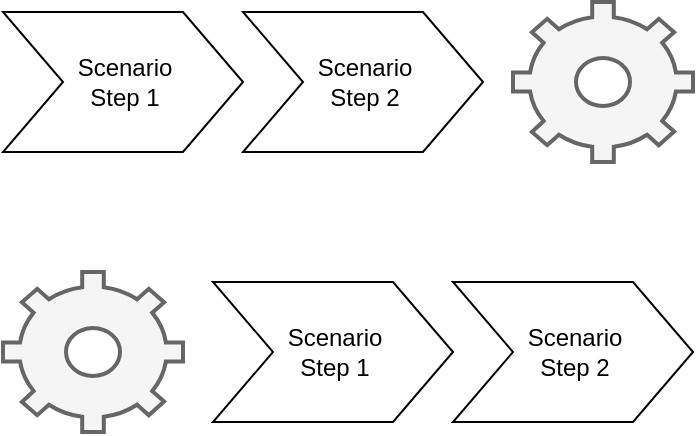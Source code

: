 <mxfile version="21.5.0" type="device" pages="12">
  <diagram name="high level process standard" id="35UoyJD8C9x-JeC7sMYR">
    <mxGraphModel dx="1114" dy="824" grid="1" gridSize="10" guides="1" tooltips="1" connect="1" arrows="1" fold="1" page="1" pageScale="1" pageWidth="1169" pageHeight="827" math="0" shadow="0">
      <root>
        <mxCell id="9Hj9aeuWXrm_yfzsziQb-0" />
        <mxCell id="9Hj9aeuWXrm_yfzsziQb-1" parent="9Hj9aeuWXrm_yfzsziQb-0" />
        <mxCell id="9Hj9aeuWXrm_yfzsziQb-2" value="" style="html=1;verticalLabelPosition=bottom;align=center;labelBackgroundColor=#ffffff;verticalAlign=top;strokeWidth=2;strokeColor=#666666;shadow=0;dashed=0;shape=mxgraph.ios7.icons.settings;fillColor=#f5f5f5;fontColor=#333333;" parent="9Hj9aeuWXrm_yfzsziQb-1" vertex="1">
          <mxGeometry x="532.5" y="185" width="90" height="80" as="geometry" />
        </mxCell>
        <mxCell id="9Hj9aeuWXrm_yfzsziQb-3" value="Scenario&lt;br&gt;Step 1" style="html=1;shadow=0;dashed=0;align=center;verticalAlign=middle;shape=mxgraph.arrows2.arrow;dy=0;dx=30;notch=30;" parent="9Hj9aeuWXrm_yfzsziQb-1" vertex="1">
          <mxGeometry x="277.5" y="190" width="120" height="70" as="geometry" />
        </mxCell>
        <mxCell id="9Hj9aeuWXrm_yfzsziQb-4" value="Scenario&lt;br&gt;Step 2" style="html=1;shadow=0;dashed=0;align=center;verticalAlign=middle;shape=mxgraph.arrows2.arrow;dy=0;dx=30;notch=30;" parent="9Hj9aeuWXrm_yfzsziQb-1" vertex="1">
          <mxGeometry x="397.5" y="190" width="120" height="70" as="geometry" />
        </mxCell>
        <mxCell id="1vt0xGjL4FQXf_DK3vEr-0" value="" style="html=1;verticalLabelPosition=bottom;align=center;labelBackgroundColor=#ffffff;verticalAlign=top;strokeWidth=2;strokeColor=#666666;shadow=0;dashed=0;shape=mxgraph.ios7.icons.settings;fillColor=#f5f5f5;fontColor=#333333;" parent="9Hj9aeuWXrm_yfzsziQb-1" vertex="1">
          <mxGeometry x="277.5" y="320" width="90" height="80" as="geometry" />
        </mxCell>
        <mxCell id="1vt0xGjL4FQXf_DK3vEr-1" value="Scenario&lt;br&gt;Step 1" style="html=1;shadow=0;dashed=0;align=center;verticalAlign=middle;shape=mxgraph.arrows2.arrow;dy=0;dx=30;notch=30;" parent="9Hj9aeuWXrm_yfzsziQb-1" vertex="1">
          <mxGeometry x="382.5" y="325" width="120" height="70" as="geometry" />
        </mxCell>
        <mxCell id="1vt0xGjL4FQXf_DK3vEr-2" value="Scenario&lt;br&gt;Step 2" style="html=1;shadow=0;dashed=0;align=center;verticalAlign=middle;shape=mxgraph.arrows2.arrow;dy=0;dx=30;notch=30;" parent="9Hj9aeuWXrm_yfzsziQb-1" vertex="1">
          <mxGeometry x="502.5" y="325" width="120" height="70" as="geometry" />
        </mxCell>
      </root>
    </mxGraphModel>
  </diagram>
  <diagram id="cJZX8th1uMOtHbmxEhJv" name="high level process middle">
    <mxGraphModel dx="1114" dy="824" grid="1" gridSize="10" guides="1" tooltips="1" connect="1" arrows="1" fold="1" page="1" pageScale="1" pageWidth="1169" pageHeight="827" math="0" shadow="0">
      <root>
        <mxCell id="wrPZfg9ZY-TKL_DeNTZu-0" />
        <mxCell id="wrPZfg9ZY-TKL_DeNTZu-1" parent="wrPZfg9ZY-TKL_DeNTZu-0" />
        <mxCell id="wrPZfg9ZY-TKL_DeNTZu-5" value="" style="html=1;verticalLabelPosition=bottom;align=center;labelBackgroundColor=#ffffff;verticalAlign=top;strokeWidth=2;strokeColor=#666666;shadow=0;dashed=0;shape=mxgraph.ios7.icons.settings;fillColor=#f5f5f5;fontColor=#333333;" parent="wrPZfg9ZY-TKL_DeNTZu-1" vertex="1">
          <mxGeometry x="390" y="185" width="90" height="80" as="geometry" />
        </mxCell>
        <mxCell id="wrPZfg9ZY-TKL_DeNTZu-6" value="Scenario&lt;br&gt;Step 1" style="html=1;shadow=0;dashed=0;align=center;verticalAlign=middle;shape=mxgraph.arrows2.arrow;dy=0;dx=30;notch=30;" parent="wrPZfg9ZY-TKL_DeNTZu-1" vertex="1">
          <mxGeometry x="240" y="190" width="120" height="70" as="geometry" />
        </mxCell>
        <mxCell id="wrPZfg9ZY-TKL_DeNTZu-7" value="Scenario&lt;br&gt;Step 2" style="html=1;shadow=0;dashed=0;align=center;verticalAlign=middle;shape=mxgraph.arrows2.arrow;dy=0;dx=30;notch=30;" parent="wrPZfg9ZY-TKL_DeNTZu-1" vertex="1">
          <mxGeometry x="510" y="190" width="120" height="70" as="geometry" />
        </mxCell>
      </root>
    </mxGraphModel>
  </diagram>
  <diagram id="rQyaIH5RnM-JtB_CxQGE" name="Real Life - Atomicity">
    <mxGraphModel dx="1114" dy="824" grid="1" gridSize="10" guides="1" tooltips="1" connect="1" arrows="1" fold="1" page="1" pageScale="1" pageWidth="827" pageHeight="1169" math="0" shadow="0">
      <root>
        <mxCell id="0" />
        <mxCell id="1" parent="0" />
        <mxCell id="2bdpw8_4rrhN_VmV6U5d-1" value="Search Items" style="shape=step;perimeter=stepPerimeter;whiteSpace=wrap;html=1;fixedSize=1;" parent="1" vertex="1">
          <mxGeometry x="90" y="170" width="120" height="80" as="geometry" />
        </mxCell>
        <mxCell id="2bdpw8_4rrhN_VmV6U5d-2" value="" style="shape=mxgraph.signs.food.coffee;html=1;pointerEvents=1;fillColor=#000000;strokeColor=none;verticalLabelPosition=bottom;verticalAlign=top;align=center;" parent="1" vertex="1">
          <mxGeometry x="230" y="179.5" width="98" height="61" as="geometry" />
        </mxCell>
        <mxCell id="2bdpw8_4rrhN_VmV6U5d-3" value="" style="shape=mxgraph.signs.travel.hotel_information;html=1;pointerEvents=1;fillColor=#000000;strokeColor=none;verticalLabelPosition=bottom;verticalAlign=top;align=center;sketch=0;" parent="1" vertex="1">
          <mxGeometry x="500" y="151" width="94" height="99" as="geometry" />
        </mxCell>
        <mxCell id="7bwekvddlBnfOtZZcSqQ-1" value="Put &lt;br&gt;&amp;nbsp;product &lt;br&gt;in basket&lt;span style=&quot;color: rgba(0 , 0 , 0 , 0) ; font-family: monospace ; font-size: 0px&quot;&gt;%3CmxGraphModel%3E%3Croot%3E%3CmxCell%20id%3D%220%22%2F%3E%3CmxCell%20id%3D%221%22%20parent%3D%220%22%2F%3E%3CmxCell%20id%3D%222%22%20value%3D%22Step%201%22%20style%3D%22shape%3Dstep%3Bperimeter%3DstepPerimeter%3BwhiteSpace%3Dwrap%3Bhtml%3D1%3BfixedSize%3D1%3BfontSize%3D12%3BfontStyle%3D0%22%20vertex%3D%221%22%20parent%3D%221%22%3E%3CmxGeometry%20x%3D%22250%22%20y%3D%22160%22%20width%3D%2286%22%20height%3D%2250%22%20as%3D%22geometry%22%2F%3E%3C%2FmxCell%3E%3C%2Froot%3E%3C%2FmxGraphModel%3E&lt;/span&gt;" style="shape=step;perimeter=stepPerimeter;html=1;fixedSize=1;fontSize=12;fontStyle=0;whiteSpace=wrap;" parent="1" vertex="1">
          <mxGeometry x="354" y="170" width="120" height="80" as="geometry" />
        </mxCell>
        <mxCell id="7bwekvddlBnfOtZZcSqQ-2" value="Checkout" style="shape=step;perimeter=stepPerimeter;whiteSpace=wrap;html=1;fixedSize=1;" parent="1" vertex="1">
          <mxGeometry x="630" y="170" width="120" height="80" as="geometry" />
        </mxCell>
      </root>
    </mxGraphModel>
  </diagram>
  <diagram name="Real Life - Uniqueness" id="8itrAyi-0wtlUmzGAC7J">
    <mxGraphModel dx="1114" dy="824" grid="1" gridSize="10" guides="1" tooltips="1" connect="1" arrows="1" fold="1" page="1" pageScale="1" pageWidth="827" pageHeight="1169" math="0" shadow="0">
      <root>
        <mxCell id="Uh42WfVkhlIEv5Dv_FzB-0" />
        <mxCell id="Uh42WfVkhlIEv5Dv_FzB-1" parent="Uh42WfVkhlIEv5Dv_FzB-0" />
        <mxCell id="Uh42WfVkhlIEv5Dv_FzB-2" value="Search Items" style="shape=step;perimeter=stepPerimeter;whiteSpace=wrap;html=1;fixedSize=1;" parent="Uh42WfVkhlIEv5Dv_FzB-1" vertex="1">
          <mxGeometry x="90" y="170" width="120" height="80" as="geometry" />
        </mxCell>
        <mxCell id="Uh42WfVkhlIEv5Dv_FzB-3" value="" style="shape=mxgraph.signs.food.coffee;html=1;pointerEvents=1;fillColor=#000000;strokeColor=none;verticalLabelPosition=bottom;verticalAlign=top;align=center;" parent="Uh42WfVkhlIEv5Dv_FzB-1" vertex="1">
          <mxGeometry x="230" y="179.5" width="98" height="61" as="geometry" />
        </mxCell>
        <mxCell id="Uh42WfVkhlIEv5Dv_FzB-4" value="" style="shape=mxgraph.signs.travel.hotel_information;html=1;pointerEvents=1;fillColor=#000000;strokeColor=none;verticalLabelPosition=bottom;verticalAlign=top;align=center;sketch=0;" parent="Uh42WfVkhlIEv5Dv_FzB-1" vertex="1">
          <mxGeometry x="500" y="151" width="94" height="99" as="geometry" />
        </mxCell>
        <mxCell id="Uh42WfVkhlIEv5Dv_FzB-5" value="Put &lt;br&gt;&amp;nbsp;product &lt;br&gt;in basket&lt;span style=&quot;color: rgba(0 , 0 , 0 , 0) ; font-family: monospace ; font-size: 0px&quot;&gt;%3CmxGraphModel%3E%3Croot%3E%3CmxCell%20id%3D%220%22%2F%3E%3CmxCell%20id%3D%221%22%20parent%3D%220%22%2F%3E%3CmxCell%20id%3D%222%22%20value%3D%22Step%201%22%20style%3D%22shape%3Dstep%3Bperimeter%3DstepPerimeter%3BwhiteSpace%3Dwrap%3Bhtml%3D1%3BfixedSize%3D1%3BfontSize%3D12%3BfontStyle%3D0%22%20vertex%3D%221%22%20parent%3D%221%22%3E%3CmxGeometry%20x%3D%22250%22%20y%3D%22160%22%20width%3D%2286%22%20height%3D%2250%22%20as%3D%22geometry%22%2F%3E%3C%2FmxCell%3E%3C%2Froot%3E%3C%2FmxGraphModel%3E&lt;/span&gt;" style="shape=step;perimeter=stepPerimeter;html=1;fixedSize=1;fontSize=12;fontStyle=0;whiteSpace=wrap;" parent="Uh42WfVkhlIEv5Dv_FzB-1" vertex="1">
          <mxGeometry x="354" y="170" width="120" height="80" as="geometry" />
        </mxCell>
        <mxCell id="Uh42WfVkhlIEv5Dv_FzB-6" value="Checkout" style="shape=step;perimeter=stepPerimeter;whiteSpace=wrap;html=1;fixedSize=1;" parent="Uh42WfVkhlIEv5Dv_FzB-1" vertex="1">
          <mxGeometry x="630" y="170" width="120" height="80" as="geometry" />
        </mxCell>
        <mxCell id="9jLVngvXAHqGqPy5-Dcn-1" value="Search Items" style="shape=step;perimeter=stepPerimeter;whiteSpace=wrap;html=1;fixedSize=1;" parent="Uh42WfVkhlIEv5Dv_FzB-1" vertex="1">
          <mxGeometry x="40" y="209" width="120" height="80" as="geometry" />
        </mxCell>
        <mxCell id="9jLVngvXAHqGqPy5-Dcn-2" value="" style="shape=mxgraph.signs.food.coffee;html=1;pointerEvents=1;fillColor=#000000;strokeColor=none;verticalLabelPosition=bottom;verticalAlign=top;align=center;" parent="Uh42WfVkhlIEv5Dv_FzB-1" vertex="1">
          <mxGeometry x="180" y="218.5" width="98" height="61" as="geometry" />
        </mxCell>
        <mxCell id="9jLVngvXAHqGqPy5-Dcn-3" value="" style="shape=mxgraph.signs.travel.hotel_information;html=1;pointerEvents=1;fillColor=#000000;strokeColor=none;verticalLabelPosition=bottom;verticalAlign=top;align=center;sketch=0;" parent="Uh42WfVkhlIEv5Dv_FzB-1" vertex="1">
          <mxGeometry x="450" y="190" width="94" height="99" as="geometry" />
        </mxCell>
        <mxCell id="9jLVngvXAHqGqPy5-Dcn-4" value="Put &lt;br&gt;&amp;nbsp;product &lt;br&gt;in basket&lt;span style=&quot;color: rgba(0 , 0 , 0 , 0) ; font-family: monospace ; font-size: 0px&quot;&gt;%3CmxGraphModel%3E%3Croot%3E%3CmxCell%20id%3D%220%22%2F%3E%3CmxCell%20id%3D%221%22%20parent%3D%220%22%2F%3E%3CmxCell%20id%3D%222%22%20value%3D%22Step%201%22%20style%3D%22shape%3Dstep%3Bperimeter%3DstepPerimeter%3BwhiteSpace%3Dwrap%3Bhtml%3D1%3BfixedSize%3D1%3BfontSize%3D12%3BfontStyle%3D0%22%20vertex%3D%221%22%20parent%3D%221%22%3E%3CmxGeometry%20x%3D%22250%22%20y%3D%22160%22%20width%3D%2286%22%20height%3D%2250%22%20as%3D%22geometry%22%2F%3E%3C%2FmxCell%3E%3C%2Froot%3E%3C%2FmxGraphModel%3E&lt;/span&gt;" style="shape=step;perimeter=stepPerimeter;html=1;fixedSize=1;fontSize=12;fontStyle=0;whiteSpace=wrap;" parent="Uh42WfVkhlIEv5Dv_FzB-1" vertex="1">
          <mxGeometry x="304" y="209" width="120" height="80" as="geometry" />
        </mxCell>
        <mxCell id="9jLVngvXAHqGqPy5-Dcn-5" value="Checkout" style="shape=step;perimeter=stepPerimeter;whiteSpace=wrap;html=1;fixedSize=1;" parent="Uh42WfVkhlIEv5Dv_FzB-1" vertex="1">
          <mxGeometry x="580" y="209" width="120" height="80" as="geometry" />
        </mxCell>
        <mxCell id="9jLVngvXAHqGqPy5-Dcn-6" value="Search Items" style="shape=step;perimeter=stepPerimeter;whiteSpace=wrap;html=1;fixedSize=1;" parent="Uh42WfVkhlIEv5Dv_FzB-1" vertex="1">
          <mxGeometry x="160" y="138.5" width="120" height="80" as="geometry" />
        </mxCell>
        <mxCell id="9jLVngvXAHqGqPy5-Dcn-7" value="" style="shape=mxgraph.signs.food.coffee;html=1;pointerEvents=1;fillColor=#000000;strokeColor=none;verticalLabelPosition=bottom;verticalAlign=top;align=center;" parent="Uh42WfVkhlIEv5Dv_FzB-1" vertex="1">
          <mxGeometry x="300" y="148" width="98" height="61" as="geometry" />
        </mxCell>
        <mxCell id="9jLVngvXAHqGqPy5-Dcn-8" value="" style="shape=mxgraph.signs.travel.hotel_information;html=1;pointerEvents=1;fillColor=#000000;strokeColor=none;verticalLabelPosition=bottom;verticalAlign=top;align=center;sketch=0;" parent="Uh42WfVkhlIEv5Dv_FzB-1" vertex="1">
          <mxGeometry x="570" y="119.5" width="94" height="99" as="geometry" />
        </mxCell>
        <mxCell id="9jLVngvXAHqGqPy5-Dcn-9" value="Put &lt;br&gt;&amp;nbsp;product &lt;br&gt;in basket&lt;span style=&quot;color: rgba(0 , 0 , 0 , 0) ; font-family: monospace ; font-size: 0px&quot;&gt;%3CmxGraphModel%3E%3Croot%3E%3CmxCell%20id%3D%220%22%2F%3E%3CmxCell%20id%3D%221%22%20parent%3D%220%22%2F%3E%3CmxCell%20id%3D%222%22%20value%3D%22Step%201%22%20style%3D%22shape%3Dstep%3Bperimeter%3DstepPerimeter%3BwhiteSpace%3Dwrap%3Bhtml%3D1%3BfixedSize%3D1%3BfontSize%3D12%3BfontStyle%3D0%22%20vertex%3D%221%22%20parent%3D%221%22%3E%3CmxGeometry%20x%3D%22250%22%20y%3D%22160%22%20width%3D%2286%22%20height%3D%2250%22%20as%3D%22geometry%22%2F%3E%3C%2FmxCell%3E%3C%2Froot%3E%3C%2FmxGraphModel%3E&lt;/span&gt;" style="shape=step;perimeter=stepPerimeter;html=1;fixedSize=1;fontSize=12;fontStyle=0;whiteSpace=wrap;" parent="Uh42WfVkhlIEv5Dv_FzB-1" vertex="1">
          <mxGeometry x="424" y="138.5" width="120" height="80" as="geometry" />
        </mxCell>
        <mxCell id="9jLVngvXAHqGqPy5-Dcn-10" value="Checkout" style="shape=step;perimeter=stepPerimeter;whiteSpace=wrap;html=1;fixedSize=1;" parent="Uh42WfVkhlIEv5Dv_FzB-1" vertex="1">
          <mxGeometry x="700" y="138.5" width="120" height="80" as="geometry" />
        </mxCell>
        <mxCell id="9jLVngvXAHqGqPy5-Dcn-11" value="Search Items" style="shape=step;perimeter=stepPerimeter;whiteSpace=wrap;html=1;fixedSize=1;" parent="Uh42WfVkhlIEv5Dv_FzB-1" vertex="1">
          <mxGeometry x="120" y="279" width="120" height="80" as="geometry" />
        </mxCell>
        <mxCell id="9jLVngvXAHqGqPy5-Dcn-12" value="" style="shape=mxgraph.signs.food.coffee;html=1;pointerEvents=1;fillColor=#000000;strokeColor=none;verticalLabelPosition=bottom;verticalAlign=top;align=center;" parent="Uh42WfVkhlIEv5Dv_FzB-1" vertex="1">
          <mxGeometry x="260" y="288.5" width="98" height="61" as="geometry" />
        </mxCell>
        <mxCell id="9jLVngvXAHqGqPy5-Dcn-13" value="" style="shape=mxgraph.signs.travel.hotel_information;html=1;pointerEvents=1;fillColor=#000000;strokeColor=none;verticalLabelPosition=bottom;verticalAlign=top;align=center;sketch=0;" parent="Uh42WfVkhlIEv5Dv_FzB-1" vertex="1">
          <mxGeometry x="530" y="260" width="94" height="99" as="geometry" />
        </mxCell>
        <mxCell id="9jLVngvXAHqGqPy5-Dcn-14" value="Put &lt;br&gt;&amp;nbsp;product &lt;br&gt;in basket&lt;span style=&quot;color: rgba(0 , 0 , 0 , 0) ; font-family: monospace ; font-size: 0px&quot;&gt;%3CmxGraphModel%3E%3Croot%3E%3CmxCell%20id%3D%220%22%2F%3E%3CmxCell%20id%3D%221%22%20parent%3D%220%22%2F%3E%3CmxCell%20id%3D%222%22%20value%3D%22Step%201%22%20style%3D%22shape%3Dstep%3Bperimeter%3DstepPerimeter%3BwhiteSpace%3Dwrap%3Bhtml%3D1%3BfixedSize%3D1%3BfontSize%3D12%3BfontStyle%3D0%22%20vertex%3D%221%22%20parent%3D%221%22%3E%3CmxGeometry%20x%3D%22250%22%20y%3D%22160%22%20width%3D%2286%22%20height%3D%2250%22%20as%3D%22geometry%22%2F%3E%3C%2FmxCell%3E%3C%2Froot%3E%3C%2FmxGraphModel%3E&lt;/span&gt;" style="shape=step;perimeter=stepPerimeter;html=1;fixedSize=1;fontSize=12;fontStyle=0;whiteSpace=wrap;" parent="Uh42WfVkhlIEv5Dv_FzB-1" vertex="1">
          <mxGeometry x="384" y="279" width="120" height="80" as="geometry" />
        </mxCell>
        <mxCell id="9jLVngvXAHqGqPy5-Dcn-15" value="Checkout" style="shape=step;perimeter=stepPerimeter;whiteSpace=wrap;html=1;fixedSize=1;" parent="Uh42WfVkhlIEv5Dv_FzB-1" vertex="1">
          <mxGeometry x="660" y="279" width="120" height="80" as="geometry" />
        </mxCell>
        <mxCell id="9jLVngvXAHqGqPy5-Dcn-16" value="Search Items" style="shape=step;perimeter=stepPerimeter;whiteSpace=wrap;html=1;fixedSize=1;" parent="Uh42WfVkhlIEv5Dv_FzB-1" vertex="1">
          <mxGeometry x="50" y="319" width="120" height="80" as="geometry" />
        </mxCell>
        <mxCell id="9jLVngvXAHqGqPy5-Dcn-17" value="" style="shape=mxgraph.signs.food.coffee;html=1;pointerEvents=1;fillColor=#000000;strokeColor=none;verticalLabelPosition=bottom;verticalAlign=top;align=center;" parent="Uh42WfVkhlIEv5Dv_FzB-1" vertex="1">
          <mxGeometry x="190" y="328.5" width="98" height="61" as="geometry" />
        </mxCell>
        <mxCell id="9jLVngvXAHqGqPy5-Dcn-18" value="" style="shape=mxgraph.signs.travel.hotel_information;html=1;pointerEvents=1;fillColor=#000000;strokeColor=none;verticalLabelPosition=bottom;verticalAlign=top;align=center;sketch=0;" parent="Uh42WfVkhlIEv5Dv_FzB-1" vertex="1">
          <mxGeometry x="460" y="300" width="94" height="99" as="geometry" />
        </mxCell>
        <mxCell id="9jLVngvXAHqGqPy5-Dcn-19" value="Put &lt;br&gt;&amp;nbsp;product &lt;br&gt;in basket&lt;span style=&quot;color: rgba(0 , 0 , 0 , 0) ; font-family: monospace ; font-size: 0px&quot;&gt;%3CmxGraphModel%3E%3Croot%3E%3CmxCell%20id%3D%220%22%2F%3E%3CmxCell%20id%3D%221%22%20parent%3D%220%22%2F%3E%3CmxCell%20id%3D%222%22%20value%3D%22Step%201%22%20style%3D%22shape%3Dstep%3Bperimeter%3DstepPerimeter%3BwhiteSpace%3Dwrap%3Bhtml%3D1%3BfixedSize%3D1%3BfontSize%3D12%3BfontStyle%3D0%22%20vertex%3D%221%22%20parent%3D%221%22%3E%3CmxGeometry%20x%3D%22250%22%20y%3D%22160%22%20width%3D%2286%22%20height%3D%2250%22%20as%3D%22geometry%22%2F%3E%3C%2FmxCell%3E%3C%2Froot%3E%3C%2FmxGraphModel%3E&lt;/span&gt;" style="shape=step;perimeter=stepPerimeter;html=1;fixedSize=1;fontSize=12;fontStyle=0;whiteSpace=wrap;" parent="Uh42WfVkhlIEv5Dv_FzB-1" vertex="1">
          <mxGeometry x="314" y="319" width="120" height="80" as="geometry" />
        </mxCell>
        <mxCell id="9jLVngvXAHqGqPy5-Dcn-20" value="Checkout" style="shape=step;perimeter=stepPerimeter;whiteSpace=wrap;html=1;fixedSize=1;" parent="Uh42WfVkhlIEv5Dv_FzB-1" vertex="1">
          <mxGeometry x="590" y="319" width="120" height="80" as="geometry" />
        </mxCell>
      </root>
    </mxGraphModel>
  </diagram>
  <diagram id="ERp9WnVtH4whcAw8vB06" name="context">
    <mxGraphModel dx="1114" dy="824" grid="1" gridSize="10" guides="1" tooltips="1" connect="1" arrows="1" fold="1" page="1" pageScale="1" pageWidth="1169" pageHeight="827" math="0" shadow="0">
      <root>
        <mxCell id="taNiYJZE4H6HRXasBe19-0" />
        <mxCell id="taNiYJZE4H6HRXasBe19-1" parent="taNiYJZE4H6HRXasBe19-0" />
        <mxCell id="p17I4pDVQMopZZmO1C1a-9" style="edgeStyle=orthogonalEdgeStyle;rounded=0;orthogonalLoop=1;jettySize=auto;html=1;exitX=0.5;exitY=1;exitDx=0;exitDy=0;entryX=0.2;entryY=-0.05;entryDx=0;entryDy=0;entryPerimeter=0;" parent="taNiYJZE4H6HRXasBe19-1" source="taNiYJZE4H6HRXasBe19-3" target="p17I4pDVQMopZZmO1C1a-8" edge="1">
          <mxGeometry relative="1" as="geometry" />
        </mxCell>
        <mxCell id="taNiYJZE4H6HRXasBe19-3" value="Seach&lt;br style=&quot;border-color: var(--border-color);&quot;&gt;Items" style="shape=step;perimeter=stepPerimeter;whiteSpace=wrap;html=1;fixedSize=1;fontSize=12;fontStyle=0" parent="taNiYJZE4H6HRXasBe19-1" vertex="1">
          <mxGeometry x="540" y="140" width="86" height="50" as="geometry" />
        </mxCell>
        <mxCell id="taNiYJZE4H6HRXasBe19-4" style="edgeStyle=orthogonalEdgeStyle;rounded=0;orthogonalLoop=1;jettySize=auto;html=1;exitX=0.5;exitY=1;exitDx=0;exitDy=0;entryX=0.5;entryY=0;entryDx=0;entryDy=0;fontSize=17;startArrow=classic;startFill=1;entryPerimeter=0;" parent="taNiYJZE4H6HRXasBe19-1" source="taNiYJZE4H6HRXasBe19-5" target="p17I4pDVQMopZZmO1C1a-8" edge="1">
          <mxGeometry relative="1" as="geometry">
            <mxPoint x="685" y="270" as="targetPoint" />
          </mxGeometry>
        </mxCell>
        <mxCell id="taNiYJZE4H6HRXasBe19-5" value="Put&lt;br style=&quot;border-color: var(--border-color);&quot;&gt;&amp;nbsp;product&lt;br style=&quot;border-color: var(--border-color);&quot;&gt;&amp;nbsp;in basket" style="shape=step;perimeter=stepPerimeter;whiteSpace=wrap;html=1;fixedSize=1;fontSize=12;fontStyle=0" parent="taNiYJZE4H6HRXasBe19-1" vertex="1">
          <mxGeometry x="610" y="140" width="86" height="50" as="geometry" />
        </mxCell>
        <mxCell id="taNiYJZE4H6HRXasBe19-6" style="edgeStyle=orthogonalEdgeStyle;rounded=0;orthogonalLoop=1;jettySize=auto;html=1;exitX=0.5;exitY=1;exitDx=0;exitDy=0;fontSize=14;startArrow=classic;startFill=1;" parent="taNiYJZE4H6HRXasBe19-1" source="taNiYJZE4H6HRXasBe19-7" edge="1">
          <mxGeometry relative="1" as="geometry">
            <mxPoint x="820" y="250" as="targetPoint" />
          </mxGeometry>
        </mxCell>
        <mxCell id="taNiYJZE4H6HRXasBe19-7" value="Pay&lt;br style=&quot;border-color: var(--border-color);&quot;&gt;for&lt;br style=&quot;border-color: var(--border-color);&quot;&gt;product" style="shape=step;perimeter=stepPerimeter;whiteSpace=wrap;html=1;fixedSize=1;fontSize=12;fontStyle=0" parent="taNiYJZE4H6HRXasBe19-1" vertex="1">
          <mxGeometry x="760" y="140" width="86" height="50" as="geometry" />
        </mxCell>
        <mxCell id="taNiYJZE4H6HRXasBe19-10" value="&lt;b style=&quot;font-size: 14px;&quot;&gt;Major Change&lt;/b&gt;" style="rounded=0;whiteSpace=wrap;html=1;fillColor=#e3c800;strokeColor=#B09500;fontColor=#000000;horizontal=0;rotation=-180;fontSize=14;" parent="taNiYJZE4H6HRXasBe19-1" vertex="1">
          <mxGeometry x="710" y="100" width="36" height="110" as="geometry" />
        </mxCell>
        <mxCell id="p17I4pDVQMopZZmO1C1a-0" style="edgeStyle=orthogonalEdgeStyle;rounded=0;orthogonalLoop=1;jettySize=auto;html=1;exitX=0.5;exitY=1;exitDx=0;exitDy=0;fontSize=14;entryX=0.15;entryY=-0.033;entryDx=0;entryDy=0;entryPerimeter=0;" parent="taNiYJZE4H6HRXasBe19-1" source="p17I4pDVQMopZZmO1C1a-1" target="p17I4pDVQMopZZmO1C1a-7" edge="1">
          <mxGeometry relative="1" as="geometry">
            <mxPoint x="213" y="270" as="targetPoint" />
          </mxGeometry>
        </mxCell>
        <mxCell id="p17I4pDVQMopZZmO1C1a-1" value="Seach&lt;br style=&quot;border-color: var(--border-color);&quot;&gt;Items" style="shape=step;perimeter=stepPerimeter;whiteSpace=wrap;html=1;fixedSize=1;fontSize=12;fontStyle=0" parent="taNiYJZE4H6HRXasBe19-1" vertex="1">
          <mxGeometry x="130" y="140" width="86" height="50" as="geometry" />
        </mxCell>
        <mxCell id="p17I4pDVQMopZZmO1C1a-2" value="Put&lt;br style=&quot;border-color: var(--border-color);&quot;&gt;&amp;nbsp;product&lt;br style=&quot;border-color: var(--border-color);&quot;&gt;&amp;nbsp;in basket&lt;span style=&quot;border-color: var(--border-color); color: rgba(0, 0, 0, 0); font-family: monospace; font-size: 0px;&quot;&gt;%3CmxGraphModel%3E%3Croot%3E%3CmxCell%20id%3D%220%22%2F%3E%3CmxCell%20id%3D%221%22%20parent%3D%220%22%2F%3E%3CmxCell%20id%3D%222%22%20value%3D%22Step%201%22%20style%3D%22shape%3Dstep%3Bperimeter%3DstepPerimeter%3BwhiteSpace%3Dwrap%3Bhtml%3D1%3BfixedSize%3D1%3BfontSize%3D12%3BfontStyle%3D0%22%20vertex%3D%221%22%20parent%3D%221%22%3E%3CmxGeometry%20x%3D%22250%22%20y%3D%22160%22%20width%3D%2286%22%20height%3D%2250%22%20as%3D%22geometry%22%2F%3E%3C%2FmxCell%3E%3C%2Froot%3E%3C%2FmxGraphModel%3E&lt;/span&gt;" style="shape=step;perimeter=stepPerimeter;whiteSpace=wrap;html=1;fixedSize=1;fontSize=12;fontStyle=0" parent="taNiYJZE4H6HRXasBe19-1" vertex="1">
          <mxGeometry x="200" y="140" width="86" height="50" as="geometry" />
        </mxCell>
        <mxCell id="p17I4pDVQMopZZmO1C1a-3" style="edgeStyle=orthogonalEdgeStyle;rounded=0;orthogonalLoop=1;jettySize=auto;html=1;exitX=0.5;exitY=1;exitDx=0;exitDy=0;fontSize=14;startArrow=classic;startFill=1;entryX=0.833;entryY=0.05;entryDx=0;entryDy=0;entryPerimeter=0;" parent="taNiYJZE4H6HRXasBe19-1" source="p17I4pDVQMopZZmO1C1a-4" target="p17I4pDVQMopZZmO1C1a-7" edge="1">
          <mxGeometry relative="1" as="geometry">
            <mxPoint x="262" y="270" as="targetPoint" />
          </mxGeometry>
        </mxCell>
        <mxCell id="p17I4pDVQMopZZmO1C1a-4" value="Pay&lt;br style=&quot;border-color: var(--border-color);&quot;&gt;for&lt;br style=&quot;border-color: var(--border-color);&quot;&gt;product" style="shape=step;perimeter=stepPerimeter;whiteSpace=wrap;html=1;fixedSize=1;fontSize=12;fontStyle=0" parent="taNiYJZE4H6HRXasBe19-1" vertex="1">
          <mxGeometry x="270" y="140" width="86" height="50" as="geometry" />
        </mxCell>
        <mxCell id="p17I4pDVQMopZZmO1C1a-6" value="" style="endArrow=classic;startArrow=classic;html=1;fontSize=14;entryX=0.5;entryY=1;entryDx=0;entryDy=0;edgeStyle=orthogonalEdgeStyle;exitX=0.5;exitY=0;exitDx=0;exitDy=0;exitPerimeter=0;" parent="taNiYJZE4H6HRXasBe19-1" source="p17I4pDVQMopZZmO1C1a-7" target="p17I4pDVQMopZZmO1C1a-2" edge="1">
          <mxGeometry width="50" height="50" relative="1" as="geometry">
            <mxPoint x="243" y="260" as="sourcePoint" />
            <mxPoint x="440" y="370" as="targetPoint" />
          </mxGeometry>
        </mxCell>
        <mxCell id="p17I4pDVQMopZZmO1C1a-7" value="Phased Cache" style="strokeWidth=1;html=1;shape=mxgraph.flowchart.database;whiteSpace=wrap;verticalAlign=middle;spacingTop=8;" parent="taNiYJZE4H6HRXasBe19-1" vertex="1">
          <mxGeometry x="193" y="240" width="100" height="40" as="geometry" />
        </mxCell>
        <mxCell id="p17I4pDVQMopZZmO1C1a-14" value="Export" style="edgeStyle=orthogonalEdgeStyle;rounded=0;orthogonalLoop=1;jettySize=auto;html=1;exitX=0.5;exitY=1;exitDx=0;exitDy=0;exitPerimeter=0;entryX=0.25;entryY=0;entryDx=0;entryDy=0;entryPerimeter=0;" parent="taNiYJZE4H6HRXasBe19-1" source="p17I4pDVQMopZZmO1C1a-8" target="p17I4pDVQMopZZmO1C1a-12" edge="1">
          <mxGeometry relative="1" as="geometry" />
        </mxCell>
        <mxCell id="p17I4pDVQMopZZmO1C1a-8" value="Phased Cache" style="strokeWidth=1;html=1;shape=mxgraph.flowchart.database;whiteSpace=wrap;verticalAlign=middle;spacingTop=8;" parent="taNiYJZE4H6HRXasBe19-1" vertex="1">
          <mxGeometry x="580" y="240" width="100" height="40" as="geometry" />
        </mxCell>
        <mxCell id="p17I4pDVQMopZZmO1C1a-11" value="Phased Cache" style="strokeWidth=1;html=1;shape=mxgraph.flowchart.database;whiteSpace=wrap;verticalAlign=middle;spacingTop=8;" parent="taNiYJZE4H6HRXasBe19-1" vertex="1">
          <mxGeometry x="760" y="240" width="100" height="40" as="geometry" />
        </mxCell>
        <mxCell id="p17I4pDVQMopZZmO1C1a-15" value="Import" style="edgeStyle=orthogonalEdgeStyle;rounded=0;orthogonalLoop=1;jettySize=auto;html=1;exitX=0.75;exitY=0;exitDx=0;exitDy=0;exitPerimeter=0;entryX=0.5;entryY=1;entryDx=0;entryDy=0;entryPerimeter=0;" parent="taNiYJZE4H6HRXasBe19-1" source="p17I4pDVQMopZZmO1C1a-12" target="p17I4pDVQMopZZmO1C1a-11" edge="1">
          <mxGeometry relative="1" as="geometry" />
        </mxCell>
        <mxCell id="p17I4pDVQMopZZmO1C1a-12" value="Phased Data" style="strokeWidth=1;html=1;shape=mxgraph.flowchart.document2;whiteSpace=wrap;size=0.25;" parent="taNiYJZE4H6HRXasBe19-1" vertex="1">
          <mxGeometry x="678" y="320" width="100" height="60" as="geometry" />
        </mxCell>
      </root>
    </mxGraphModel>
  </diagram>
  <diagram id="G03d0gYlYaPrVfK-Cqrl" name="Single Run">
    <mxGraphModel dx="1114" dy="824" grid="1" gridSize="10" guides="1" tooltips="1" connect="1" arrows="1" fold="1" page="1" pageScale="1" pageWidth="1169" pageHeight="827" math="0" shadow="0">
      <root>
        <mxCell id="0" />
        <mxCell id="1" parent="0" />
        <mxCell id="sznhkdIz22TGP7KY7tnN-1" value="" style="shape=table;html=1;whiteSpace=wrap;startSize=0;container=1;collapsible=0;childLayout=tableLayout;" parent="1" vertex="1">
          <mxGeometry x="200" y="250" width="590" height="180" as="geometry" />
        </mxCell>
        <mxCell id="sznhkdIz22TGP7KY7tnN-2" value="" style="shape=partialRectangle;html=1;whiteSpace=wrap;collapsible=0;dropTarget=0;pointerEvents=0;fillColor=none;top=0;left=0;bottom=0;right=0;points=[[0,0.5],[1,0.5]];portConstraint=eastwest;" parent="sznhkdIz22TGP7KY7tnN-1" vertex="1">
          <mxGeometry width="590" height="47" as="geometry" />
        </mxCell>
        <mxCell id="sznhkdIz22TGP7KY7tnN-3" value="" style="shape=partialRectangle;html=1;whiteSpace=wrap;connectable=0;overflow=hidden;fillColor=none;top=0;left=0;bottom=0;right=0;" parent="sznhkdIz22TGP7KY7tnN-2" vertex="1">
          <mxGeometry width="120" height="47" as="geometry">
            <mxRectangle width="120" height="47" as="alternateBounds" />
          </mxGeometry>
        </mxCell>
        <mxCell id="sznhkdIz22TGP7KY7tnN-4" value="&lt;span style=&quot;font-weight: 700&quot;&gt;PHASE 1&lt;/span&gt;&lt;br style=&quot;font-weight: 700&quot;&gt;&lt;span style=&quot;font-weight: 700&quot;&gt;(PRODUCER)&lt;/span&gt;" style="shape=partialRectangle;html=1;whiteSpace=wrap;connectable=0;overflow=hidden;fillColor=none;top=0;left=0;bottom=0;right=0;" parent="sznhkdIz22TGP7KY7tnN-2" vertex="1">
          <mxGeometry x="120" width="241" height="47" as="geometry">
            <mxRectangle width="241" height="47" as="alternateBounds" />
          </mxGeometry>
        </mxCell>
        <mxCell id="sznhkdIz22TGP7KY7tnN-5" value="&lt;span style=&quot;font-weight: 700&quot;&gt;PHASE 2&lt;/span&gt;&lt;br style=&quot;font-weight: 700&quot;&gt;&lt;span style=&quot;font-weight: 700&quot;&gt;(CONSUMER)&lt;/span&gt;" style="shape=partialRectangle;html=1;whiteSpace=wrap;connectable=0;overflow=hidden;fillColor=none;top=0;left=0;bottom=0;right=0;" parent="sznhkdIz22TGP7KY7tnN-2" vertex="1">
          <mxGeometry x="361" width="229" height="47" as="geometry">
            <mxRectangle width="229" height="47" as="alternateBounds" />
          </mxGeometry>
        </mxCell>
        <mxCell id="sznhkdIz22TGP7KY7tnN-6" value="" style="shape=partialRectangle;html=1;whiteSpace=wrap;collapsible=0;dropTarget=0;pointerEvents=0;fillColor=none;top=0;left=0;bottom=0;right=0;points=[[0,0.5],[1,0.5]];portConstraint=eastwest;" parent="sznhkdIz22TGP7KY7tnN-1" vertex="1">
          <mxGeometry y="47" width="590" height="133" as="geometry" />
        </mxCell>
        <mxCell id="sznhkdIz22TGP7KY7tnN-7" value="&lt;span style=&quot;font-weight: 700&quot;&gt;Single Run&lt;/span&gt;" style="shape=partialRectangle;html=1;whiteSpace=wrap;connectable=0;overflow=hidden;fillColor=none;top=0;left=0;bottom=0;right=0;" parent="sznhkdIz22TGP7KY7tnN-6" vertex="1">
          <mxGeometry width="120" height="133" as="geometry">
            <mxRectangle width="120" height="133" as="alternateBounds" />
          </mxGeometry>
        </mxCell>
        <mxCell id="sznhkdIz22TGP7KY7tnN-8" value="" style="shape=partialRectangle;html=1;whiteSpace=wrap;connectable=0;overflow=hidden;fillColor=none;top=0;left=0;bottom=0;right=0;" parent="sznhkdIz22TGP7KY7tnN-6" vertex="1">
          <mxGeometry x="120" width="241" height="133" as="geometry">
            <mxRectangle width="241" height="133" as="alternateBounds" />
          </mxGeometry>
        </mxCell>
        <mxCell id="sznhkdIz22TGP7KY7tnN-9" value="" style="shape=partialRectangle;html=1;whiteSpace=wrap;connectable=0;overflow=hidden;fillColor=none;top=0;left=0;bottom=0;right=0;" parent="sznhkdIz22TGP7KY7tnN-6" vertex="1">
          <mxGeometry x="361" width="229" height="133" as="geometry">
            <mxRectangle width="229" height="133" as="alternateBounds" />
          </mxGeometry>
        </mxCell>
        <mxCell id="sznhkdIz22TGP7KY7tnN-10" value="&lt;b style=&quot;font-size: 14px;&quot;&gt;Major Change&lt;/b&gt;" style="rounded=0;whiteSpace=wrap;html=1;fillColor=#e3c800;strokeColor=#B09500;fontColor=#000000;horizontal=0;rotation=-180;fontSize=14;" parent="1" vertex="1">
          <mxGeometry x="560" y="251.13" width="36" height="177.75" as="geometry" />
        </mxCell>
        <mxCell id="sznhkdIz22TGP7KY7tnN-11" value="Seach &lt;br&gt;Items" style="shape=step;perimeter=stepPerimeter;html=1;fixedSize=1;fontSize=12;fontStyle=0;whiteSpace=wrap;" parent="1" vertex="1">
          <mxGeometry x="364" y="338.5" width="86" height="50" as="geometry" />
        </mxCell>
        <mxCell id="sznhkdIz22TGP7KY7tnN-12" value="Put&lt;br&gt;&amp;nbsp;product&lt;br&gt;&amp;nbsp;in basket&lt;span style=&quot;color: rgba(0 , 0 , 0 , 0) ; font-family: monospace ; font-size: 0px&quot;&gt;%3CmxGraphModel%3E%3Croot%3E%3CmxCell%20id%3D%220%22%2F%3E%3CmxCell%20id%3D%221%22%20parent%3D%220%22%2F%3E%3CmxCell%20id%3D%222%22%20value%3D%22Step%201%22%20style%3D%22shape%3Dstep%3Bperimeter%3DstepPerimeter%3BwhiteSpace%3Dwrap%3Bhtml%3D1%3BfixedSize%3D1%3BfontSize%3D12%3BfontStyle%3D0%22%20vertex%3D%221%22%20parent%3D%221%22%3E%3CmxGeometry%20x%3D%22250%22%20y%3D%22160%22%20width%3D%2286%22%20height%3D%2250%22%20as%3D%22geometry%22%2F%3E%3C%2FmxCell%3E%3C%2Froot%3E%3C%2FmxGraphModel%3E&lt;/span&gt;" style="shape=step;perimeter=stepPerimeter;html=1;fixedSize=1;fontSize=12;fontStyle=0;whiteSpace=wrap;" parent="1" vertex="1">
          <mxGeometry x="434" y="338.5" width="86" height="50" as="geometry" />
        </mxCell>
        <mxCell id="sznhkdIz22TGP7KY7tnN-13" value="Pay &lt;br&gt;for &lt;br&gt;product" style="shape=step;perimeter=stepPerimeter;html=1;fixedSize=1;fontSize=12;fontStyle=0;whiteSpace=wrap;" parent="1" vertex="1">
          <mxGeometry x="640" y="338.5" width="86" height="50" as="geometry" />
        </mxCell>
      </root>
    </mxGraphModel>
  </diagram>
  <diagram id="552SzirvDYDwYki-Z_Lq" name="Shuffled Tests">
    <mxGraphModel dx="1114" dy="824" grid="1" gridSize="10" guides="1" tooltips="1" connect="1" arrows="1" fold="1" page="1" pageScale="1" pageWidth="1169" pageHeight="827" math="0" shadow="0">
      <root>
        <mxCell id="0" />
        <mxCell id="1" parent="0" />
        <mxCell id="NAA2fx9nmXlu3vvGhhVC-1" value="" style="shape=table;html=1;whiteSpace=wrap;startSize=0;container=1;collapsible=0;childLayout=tableLayout;fillColor=none;" parent="1" vertex="1">
          <mxGeometry x="30" y="80" width="710" height="412" as="geometry" />
        </mxCell>
        <mxCell id="NAA2fx9nmXlu3vvGhhVC-2" value="" style="shape=partialRectangle;html=1;whiteSpace=wrap;collapsible=0;dropTarget=0;pointerEvents=0;fillColor=none;top=0;left=0;bottom=0;right=0;points=[[0,0.5],[1,0.5]];portConstraint=eastwest;" parent="NAA2fx9nmXlu3vvGhhVC-1" vertex="1">
          <mxGeometry width="710" height="60" as="geometry" />
        </mxCell>
        <mxCell id="NAA2fx9nmXlu3vvGhhVC-3" value="" style="shape=partialRectangle;html=1;whiteSpace=wrap;connectable=0;overflow=hidden;fillColor=none;top=0;left=0;bottom=0;right=0;" parent="NAA2fx9nmXlu3vvGhhVC-2" vertex="1">
          <mxGeometry width="135" height="60" as="geometry">
            <mxRectangle width="135" height="60" as="alternateBounds" />
          </mxGeometry>
        </mxCell>
        <mxCell id="NAA2fx9nmXlu3vvGhhVC-4" value="&lt;span style=&quot;font-weight: 700&quot;&gt;PHASE 1&lt;/span&gt;&lt;br style=&quot;font-weight: 700&quot;&gt;&lt;span style=&quot;font-weight: 700&quot;&gt;(PRODUCER)&lt;/span&gt;" style="shape=partialRectangle;html=1;whiteSpace=wrap;connectable=0;overflow=hidden;fillColor=none;top=0;left=0;bottom=0;right=0;" parent="NAA2fx9nmXlu3vvGhhVC-2" vertex="1">
          <mxGeometry x="135" width="272" height="60" as="geometry">
            <mxRectangle width="272" height="60" as="alternateBounds" />
          </mxGeometry>
        </mxCell>
        <mxCell id="NAA2fx9nmXlu3vvGhhVC-5" value="&lt;span style=&quot;font-weight: 700&quot;&gt;PHASE 2&lt;/span&gt;&lt;br style=&quot;font-weight: 700&quot;&gt;&lt;span style=&quot;font-weight: 700&quot;&gt;(CONSUMER)&lt;/span&gt;" style="shape=partialRectangle;html=1;whiteSpace=wrap;connectable=0;overflow=hidden;fillColor=none;top=0;left=0;bottom=0;right=0;" parent="NAA2fx9nmXlu3vvGhhVC-2" vertex="1">
          <mxGeometry x="407" width="303" height="60" as="geometry">
            <mxRectangle width="303" height="60" as="alternateBounds" />
          </mxGeometry>
        </mxCell>
        <mxCell id="NAA2fx9nmXlu3vvGhhVC-6" value="" style="shape=partialRectangle;html=1;whiteSpace=wrap;collapsible=0;dropTarget=0;pointerEvents=0;fillColor=none;top=0;left=0;bottom=0;right=0;points=[[0,0.5],[1,0.5]];portConstraint=eastwest;" parent="NAA2fx9nmXlu3vvGhhVC-1" vertex="1">
          <mxGeometry y="60" width="710" height="88" as="geometry" />
        </mxCell>
        <mxCell id="NAA2fx9nmXlu3vvGhhVC-7" value="&lt;span style=&quot;font-weight: 700&quot;&gt;ShuffleGroup_3_0&lt;/span&gt;" style="shape=partialRectangle;html=1;whiteSpace=wrap;connectable=0;overflow=hidden;fillColor=none;top=0;left=0;bottom=0;right=0;" parent="NAA2fx9nmXlu3vvGhhVC-6" vertex="1">
          <mxGeometry width="135" height="88" as="geometry">
            <mxRectangle width="135" height="88" as="alternateBounds" />
          </mxGeometry>
        </mxCell>
        <mxCell id="NAA2fx9nmXlu3vvGhhVC-8" value="" style="shape=partialRectangle;html=1;whiteSpace=wrap;connectable=0;overflow=hidden;fillColor=none;top=0;left=0;bottom=0;right=0;" parent="NAA2fx9nmXlu3vvGhhVC-6" vertex="1">
          <mxGeometry x="135" width="272" height="88" as="geometry">
            <mxRectangle width="272" height="88" as="alternateBounds" />
          </mxGeometry>
        </mxCell>
        <mxCell id="NAA2fx9nmXlu3vvGhhVC-9" value="" style="shape=partialRectangle;html=1;whiteSpace=wrap;connectable=0;overflow=hidden;fillColor=none;top=0;left=0;bottom=0;right=0;" parent="NAA2fx9nmXlu3vvGhhVC-6" vertex="1">
          <mxGeometry x="407" width="303" height="88" as="geometry">
            <mxRectangle width="303" height="88" as="alternateBounds" />
          </mxGeometry>
        </mxCell>
        <mxCell id="NAA2fx9nmXlu3vvGhhVC-10" value="" style="shape=partialRectangle;html=1;whiteSpace=wrap;collapsible=0;dropTarget=0;pointerEvents=0;fillColor=none;top=0;left=0;bottom=0;right=0;points=[[0,0.5],[1,0.5]];portConstraint=eastwest;" parent="NAA2fx9nmXlu3vvGhhVC-1" vertex="1">
          <mxGeometry y="148" width="710" height="88" as="geometry" />
        </mxCell>
        <mxCell id="NAA2fx9nmXlu3vvGhhVC-11" value="&lt;span style=&quot;font-weight: 700&quot;&gt;ShuffleGroup_2_1&lt;/span&gt;" style="shape=partialRectangle;html=1;whiteSpace=wrap;connectable=0;overflow=hidden;fillColor=none;top=0;left=0;bottom=0;right=0;" parent="NAA2fx9nmXlu3vvGhhVC-10" vertex="1">
          <mxGeometry width="135" height="88" as="geometry">
            <mxRectangle width="135" height="88" as="alternateBounds" />
          </mxGeometry>
        </mxCell>
        <mxCell id="NAA2fx9nmXlu3vvGhhVC-12" value="" style="shape=partialRectangle;html=1;whiteSpace=wrap;connectable=0;overflow=hidden;fillColor=none;top=0;left=0;bottom=0;right=0;" parent="NAA2fx9nmXlu3vvGhhVC-10" vertex="1">
          <mxGeometry x="135" width="272" height="88" as="geometry">
            <mxRectangle width="272" height="88" as="alternateBounds" />
          </mxGeometry>
        </mxCell>
        <mxCell id="NAA2fx9nmXlu3vvGhhVC-13" value="" style="shape=partialRectangle;html=1;whiteSpace=wrap;connectable=0;overflow=hidden;fillColor=none;top=0;left=0;bottom=0;right=0;" parent="NAA2fx9nmXlu3vvGhhVC-10" vertex="1">
          <mxGeometry x="407" width="303" height="88" as="geometry">
            <mxRectangle width="303" height="88" as="alternateBounds" />
          </mxGeometry>
        </mxCell>
        <mxCell id="NAA2fx9nmXlu3vvGhhVC-14" value="" style="shape=partialRectangle;html=1;whiteSpace=wrap;collapsible=0;dropTarget=0;pointerEvents=0;fillColor=none;top=0;left=0;bottom=0;right=0;points=[[0,0.5],[1,0.5]];portConstraint=eastwest;" parent="NAA2fx9nmXlu3vvGhhVC-1" vertex="1">
          <mxGeometry y="236" width="710" height="88" as="geometry" />
        </mxCell>
        <mxCell id="NAA2fx9nmXlu3vvGhhVC-15" value="&lt;span style=&quot;font-weight: 700&quot;&gt;ShuffleGroup_1_2&lt;/span&gt;" style="shape=partialRectangle;html=1;whiteSpace=wrap;connectable=0;overflow=hidden;fillColor=none;top=0;left=0;bottom=0;right=0;" parent="NAA2fx9nmXlu3vvGhhVC-14" vertex="1">
          <mxGeometry width="135" height="88" as="geometry">
            <mxRectangle width="135" height="88" as="alternateBounds" />
          </mxGeometry>
        </mxCell>
        <mxCell id="NAA2fx9nmXlu3vvGhhVC-16" value="" style="shape=partialRectangle;html=1;whiteSpace=wrap;connectable=0;overflow=hidden;fillColor=none;top=0;left=0;bottom=0;right=0;" parent="NAA2fx9nmXlu3vvGhhVC-14" vertex="1">
          <mxGeometry x="135" width="272" height="88" as="geometry">
            <mxRectangle width="272" height="88" as="alternateBounds" />
          </mxGeometry>
        </mxCell>
        <mxCell id="NAA2fx9nmXlu3vvGhhVC-17" value="" style="shape=partialRectangle;html=1;whiteSpace=wrap;connectable=0;overflow=hidden;fillColor=none;top=0;left=0;bottom=0;right=0;" parent="NAA2fx9nmXlu3vvGhhVC-14" vertex="1">
          <mxGeometry x="407" width="303" height="88" as="geometry">
            <mxRectangle width="303" height="88" as="alternateBounds" />
          </mxGeometry>
        </mxCell>
        <mxCell id="NAA2fx9nmXlu3vvGhhVC-18" value="" style="shape=partialRectangle;html=1;whiteSpace=wrap;collapsible=0;dropTarget=0;pointerEvents=0;fillColor=none;top=0;left=0;bottom=0;right=0;points=[[0,0.5],[1,0.5]];portConstraint=eastwest;" parent="NAA2fx9nmXlu3vvGhhVC-1" vertex="1">
          <mxGeometry y="324" width="710" height="88" as="geometry" />
        </mxCell>
        <mxCell id="NAA2fx9nmXlu3vvGhhVC-19" value="&lt;span style=&quot;font-weight: 700&quot;&gt;ShuffleGroup_0_3&lt;/span&gt;" style="shape=partialRectangle;html=1;whiteSpace=wrap;connectable=0;overflow=hidden;fillColor=none;top=0;left=0;bottom=0;right=0;" parent="NAA2fx9nmXlu3vvGhhVC-18" vertex="1">
          <mxGeometry width="135" height="88" as="geometry">
            <mxRectangle width="135" height="88" as="alternateBounds" />
          </mxGeometry>
        </mxCell>
        <mxCell id="NAA2fx9nmXlu3vvGhhVC-20" value="" style="shape=partialRectangle;html=1;whiteSpace=wrap;connectable=0;overflow=hidden;fillColor=none;top=0;left=0;bottom=0;right=0;" parent="NAA2fx9nmXlu3vvGhhVC-18" vertex="1">
          <mxGeometry x="135" width="272" height="88" as="geometry">
            <mxRectangle width="272" height="88" as="alternateBounds" />
          </mxGeometry>
        </mxCell>
        <mxCell id="NAA2fx9nmXlu3vvGhhVC-21" value="" style="shape=partialRectangle;html=1;whiteSpace=wrap;connectable=0;overflow=hidden;fillColor=none;top=0;left=0;bottom=0;right=0;" parent="NAA2fx9nmXlu3vvGhhVC-18" vertex="1">
          <mxGeometry x="407" width="303" height="88" as="geometry">
            <mxRectangle width="303" height="88" as="alternateBounds" />
          </mxGeometry>
        </mxCell>
        <mxCell id="NAA2fx9nmXlu3vvGhhVC-22" value="Seach &lt;br&gt;Items" style="shape=step;perimeter=stepPerimeter;html=1;fixedSize=1;fontSize=12;fontStyle=0;whiteSpace=wrap;" parent="1" vertex="1">
          <mxGeometry x="180" y="160" width="86" height="50" as="geometry" />
        </mxCell>
        <mxCell id="NAA2fx9nmXlu3vvGhhVC-23" value="Put &lt;br&gt;&amp;nbsp;product &lt;br&gt;in basket" style="shape=step;perimeter=stepPerimeter;html=1;fixedSize=1;fontSize=12;fontStyle=0;whiteSpace=wrap;" parent="1" vertex="1">
          <mxGeometry x="250" y="160" width="86" height="50" as="geometry" />
        </mxCell>
        <mxCell id="NAA2fx9nmXlu3vvGhhVC-24" value="Pay &lt;br&gt;for &lt;br&gt;product" style="shape=step;perimeter=stepPerimeter;html=1;fixedSize=1;fontSize=12;fontStyle=0;whiteSpace=wrap;" parent="1" vertex="1">
          <mxGeometry x="320" y="160" width="86" height="50" as="geometry" />
        </mxCell>
        <mxCell id="NAA2fx9nmXlu3vvGhhVC-25" value="Seach &lt;br&gt;Items" style="shape=step;perimeter=stepPerimeter;html=1;fixedSize=1;fontSize=12;fontStyle=0;whiteSpace=wrap;" parent="1" vertex="1">
          <mxGeometry x="500" y="420" width="86" height="50" as="geometry" />
        </mxCell>
        <mxCell id="NAA2fx9nmXlu3vvGhhVC-26" value="Put&lt;br&gt;&amp;nbsp;product &lt;br&gt;&amp;nbsp;in basket&lt;span style=&quot;color: rgba(0 , 0 , 0 , 0) ; font-family: monospace ; font-size: 0px&quot;&gt;%3CmxGraphModel%3E%3Croot%3E%3CmxCell%20id%3D%220%22%2F%3E%3CmxCell%20id%3D%221%22%20parent%3D%220%22%2F%3E%3CmxCell%20id%3D%222%22%20value%3D%22Step%201%22%20style%3D%22shape%3Dstep%3Bperimeter%3DstepPerimeter%3BwhiteSpace%3Dwrap%3Bhtml%3D1%3BfixedSize%3D1%3BfontSize%3D12%3BfontStyle%3D0%22%20vertex%3D%221%22%20parent%3D%221%22%3E%3CmxGeometry%20x%3D%22250%22%20y%3D%22160%22%20width%3D%2286%22%20height%3D%2250%22%20as%3D%22geometry%22%2F%3E%3C%2FmxCell%3E%3C%2Froot%3E%3C%2FmxGraphModel%3E&lt;/span&gt;" style="shape=step;perimeter=stepPerimeter;html=1;fixedSize=1;fontSize=12;fontStyle=0;whiteSpace=wrap;" parent="1" vertex="1">
          <mxGeometry x="570" y="420" width="86" height="50" as="geometry" />
        </mxCell>
        <mxCell id="NAA2fx9nmXlu3vvGhhVC-27" value="Pay &lt;br&gt;for &lt;br&gt;product" style="shape=step;perimeter=stepPerimeter;html=1;fixedSize=1;fontSize=12;fontStyle=0;whiteSpace=wrap;" parent="1" vertex="1">
          <mxGeometry x="640" y="420" width="86" height="50" as="geometry" />
        </mxCell>
        <mxCell id="NAA2fx9nmXlu3vvGhhVC-28" value="&lt;b style=&quot;font-size: 14px;&quot;&gt;Major Change&lt;/b&gt;" style="rounded=0;whiteSpace=wrap;html=1;fillColor=#e3c800;strokeColor=#B09500;fontColor=#000000;horizontal=0;rotation=-180;fontSize=14;" parent="1" vertex="1">
          <mxGeometry x="420" y="81" width="36" height="410" as="geometry" />
        </mxCell>
        <mxCell id="NAA2fx9nmXlu3vvGhhVC-29" value="Seach &lt;br&gt;Items" style="shape=step;perimeter=stepPerimeter;html=1;fixedSize=1;fontSize=12;fontStyle=0;whiteSpace=wrap;" parent="1" vertex="1">
          <mxGeometry x="180" y="250" width="86" height="50" as="geometry" />
        </mxCell>
        <mxCell id="NAA2fx9nmXlu3vvGhhVC-30" value="Put &lt;br&gt;&amp;nbsp;product &lt;br&gt;in basket&lt;span style=&quot;color: rgba(0 , 0 , 0 , 0) ; font-family: monospace ; font-size: 0px&quot;&gt;%3CmxGraphModel%3E%3Croot%3E%3CmxCell%20id%3D%220%22%2F%3E%3CmxCell%20id%3D%221%22%20parent%3D%220%22%2F%3E%3CmxCell%20id%3D%222%22%20value%3D%22Step%201%22%20style%3D%22shape%3Dstep%3Bperimeter%3DstepPerimeter%3BwhiteSpace%3Dwrap%3Bhtml%3D1%3BfixedSize%3D1%3BfontSize%3D12%3BfontStyle%3D0%22%20vertex%3D%221%22%20parent%3D%221%22%3E%3CmxGeometry%20x%3D%22250%22%20y%3D%22160%22%20width%3D%2286%22%20height%3D%2250%22%20as%3D%22geometry%22%2F%3E%3C%2FmxCell%3E%3C%2Froot%3E%3C%2FmxGraphModel%3E&lt;/span&gt;" style="shape=step;perimeter=stepPerimeter;html=1;fixedSize=1;fontSize=12;fontStyle=0;whiteSpace=wrap;" parent="1" vertex="1">
          <mxGeometry x="250" y="250" width="86" height="50" as="geometry" />
        </mxCell>
        <mxCell id="NAA2fx9nmXlu3vvGhhVC-31" value="Pay&lt;br&gt;&amp;nbsp;for &lt;br&gt;product" style="shape=step;perimeter=stepPerimeter;html=1;fixedSize=1;fontSize=12;fontStyle=0;whiteSpace=wrap;" parent="1" vertex="1">
          <mxGeometry x="640" y="250" width="86" height="50" as="geometry" />
        </mxCell>
        <mxCell id="NAA2fx9nmXlu3vvGhhVC-32" value="Seach &lt;br&gt;Items" style="shape=step;perimeter=stepPerimeter;html=1;fixedSize=1;fontSize=12;fontStyle=0;whiteSpace=wrap;" parent="1" vertex="1">
          <mxGeometry x="180" y="340" width="86" height="50" as="geometry" />
        </mxCell>
        <mxCell id="NAA2fx9nmXlu3vvGhhVC-33" value="Put &lt;br&gt;&amp;nbsp;product &lt;br&gt;in basket&lt;span style=&quot;color: rgba(0 , 0 , 0 , 0) ; font-family: monospace ; font-size: 0px&quot;&gt;%3CmxGraphModel%3E%3Croot%3E%3CmxCell%20id%3D%220%22%2F%3E%3CmxCell%20id%3D%221%22%20parent%3D%220%22%2F%3E%3CmxCell%20id%3D%222%22%20value%3D%22Step%201%22%20style%3D%22shape%3Dstep%3Bperimeter%3DstepPerimeter%3BwhiteSpace%3Dwrap%3Bhtml%3D1%3BfixedSize%3D1%3BfontSize%3D12%3BfontStyle%3D0%22%20vertex%3D%221%22%20parent%3D%221%22%3E%3CmxGeometry%20x%3D%22250%22%20y%3D%22160%22%20width%3D%2286%22%20height%3D%2250%22%20as%3D%22geometry%22%2F%3E%3C%2FmxCell%3E%3C%2Froot%3E%3C%2FmxGraphModel%3E&lt;/span&gt;" style="shape=step;perimeter=stepPerimeter;html=1;fixedSize=1;fontSize=12;fontStyle=0;whiteSpace=wrap;" parent="1" vertex="1">
          <mxGeometry x="570" y="340" width="86" height="50" as="geometry" />
        </mxCell>
        <mxCell id="NAA2fx9nmXlu3vvGhhVC-34" value="Pay &lt;br&gt;for &lt;br&gt;product" style="shape=step;perimeter=stepPerimeter;html=1;fixedSize=1;fontSize=12;fontStyle=0;whiteSpace=wrap;" parent="1" vertex="1">
          <mxGeometry x="640" y="340" width="86" height="50" as="geometry" />
        </mxCell>
      </root>
    </mxGraphModel>
  </diagram>
  <diagram id="bmAFIGifuDWFv2DFS4L2" name="NIE">
    <mxGraphModel dx="1114" dy="824" grid="1" gridSize="10" guides="1" tooltips="1" connect="1" arrows="1" fold="1" page="1" pageScale="1" pageWidth="827" pageHeight="1169" math="0" shadow="0">
      <root>
        <mxCell id="0" />
        <mxCell id="1" parent="0" />
        <mxCell id="BSR8t9v2QelY6iPRKZL8-10" value="event" style="shape=parallelogram;perimeter=parallelogramPerimeter;whiteSpace=wrap;html=1;fixedSize=1;rotation=0;flipV=1;fillColor=#e3c800;fontColor=#000000;strokeColor=#B09500;" parent="1" vertex="1">
          <mxGeometry x="79" y="90" width="90" height="20" as="geometry" />
        </mxCell>
        <mxCell id="BSR8t9v2QelY6iPRKZL8-11" value="event" style="shape=parallelogram;perimeter=parallelogramPerimeter;whiteSpace=wrap;html=1;fixedSize=1;rotation=0;flipV=1;fillColor=#e3c800;fontColor=#000000;strokeColor=#B09500;" parent="1" vertex="1">
          <mxGeometry x="160" y="180" width="90" height="20" as="geometry" />
        </mxCell>
        <mxCell id="BSR8t9v2QelY6iPRKZL8-12" value="event" style="shape=parallelogram;perimeter=parallelogramPerimeter;whiteSpace=wrap;html=1;fixedSize=1;rotation=0;flipV=1;fillColor=#e3c800;fontColor=#000000;strokeColor=#B09500;" parent="1" vertex="1">
          <mxGeometry x="230" y="270" width="86" height="20" as="geometry" />
        </mxCell>
        <mxCell id="uzh9IWUEy_sZBIbmnXDV-1" value="Seach &lt;br&gt;Items" style="shape=step;perimeter=stepPerimeter;html=1;fixedSize=1;fontSize=12;fontStyle=0;whiteSpace=wrap;" parent="1" vertex="1">
          <mxGeometry x="99" y="110" width="90" height="50" as="geometry" />
        </mxCell>
        <mxCell id="uzh9IWUEy_sZBIbmnXDV-2" value="Put &lt;br&gt;&amp;nbsp;product &lt;br&gt;in basket" style="shape=step;perimeter=stepPerimeter;html=1;fixedSize=1;fontSize=12;fontStyle=0;whiteSpace=wrap;" parent="1" vertex="1">
          <mxGeometry x="180" y="110" width="86" height="50" as="geometry" />
        </mxCell>
        <mxCell id="uzh9IWUEy_sZBIbmnXDV-3" value="Pay &lt;br&gt;for &lt;br&gt;product" style="shape=step;perimeter=stepPerimeter;html=1;fixedSize=1;fontSize=12;fontStyle=0;whiteSpace=wrap;" parent="1" vertex="1">
          <mxGeometry x="250" y="110" width="86" height="50" as="geometry" />
        </mxCell>
        <mxCell id="uzh9IWUEy_sZBIbmnXDV-4" value="Seach &lt;br&gt;Items" style="shape=step;perimeter=stepPerimeter;html=1;fixedSize=1;fontSize=12;fontStyle=0;whiteSpace=wrap;" parent="1" vertex="1">
          <mxGeometry x="103" y="200" width="86" height="50" as="geometry" />
        </mxCell>
        <mxCell id="uzh9IWUEy_sZBIbmnXDV-5" value="Put &lt;br&gt;&amp;nbsp;product &lt;br&gt;in basket" style="shape=step;perimeter=stepPerimeter;html=1;fixedSize=1;fontSize=12;fontStyle=0;whiteSpace=wrap;" parent="1" vertex="1">
          <mxGeometry x="180" y="200" width="90" height="50" as="geometry" />
        </mxCell>
        <mxCell id="uzh9IWUEy_sZBIbmnXDV-6" value="Pay &lt;br&gt;for &lt;br&gt;product" style="shape=step;perimeter=stepPerimeter;html=1;fixedSize=1;fontSize=12;fontStyle=0;whiteSpace=wrap;" parent="1" vertex="1">
          <mxGeometry x="261" y="200" width="86" height="50" as="geometry" />
        </mxCell>
        <mxCell id="uzh9IWUEy_sZBIbmnXDV-7" value="Seach &lt;br&gt;Items" style="shape=step;perimeter=stepPerimeter;html=1;fixedSize=1;fontSize=12;fontStyle=0;whiteSpace=wrap;" parent="1" vertex="1">
          <mxGeometry x="103" y="290" width="86" height="50" as="geometry" />
        </mxCell>
        <mxCell id="uzh9IWUEy_sZBIbmnXDV-8" value="Put &lt;br&gt;&amp;nbsp;product &lt;br&gt;in basket" style="shape=step;perimeter=stepPerimeter;html=1;fixedSize=1;fontSize=12;fontStyle=0;whiteSpace=wrap;" parent="1" vertex="1">
          <mxGeometry x="173" y="290" width="86" height="50" as="geometry" />
        </mxCell>
        <mxCell id="uzh9IWUEy_sZBIbmnXDV-9" value="Pay &lt;br&gt;for &lt;br&gt;product" style="shape=step;perimeter=stepPerimeter;html=1;fixedSize=1;fontSize=12;fontStyle=0;whiteSpace=wrap;" parent="1" vertex="1">
          <mxGeometry x="250" y="290" width="86" height="50" as="geometry" />
        </mxCell>
      </root>
    </mxGraphModel>
  </diagram>
  <diagram id="282n9T6DIJRrMHzX2-3R" name="NIE Shuffled">
    <mxGraphModel dx="586" dy="434" grid="1" gridSize="10" guides="1" tooltips="1" connect="1" arrows="1" fold="1" page="1" pageScale="1" pageWidth="827" pageHeight="1169" math="0" shadow="0">
      <root>
        <mxCell id="0" />
        <mxCell id="1" parent="0" />
        <mxCell id="UXkLt-2fdSmCvE-sKYER-1" value="" style="shape=table;html=1;whiteSpace=wrap;startSize=0;container=1;collapsible=0;childLayout=tableLayout;fillColor=none;" parent="1" vertex="1">
          <mxGeometry x="30" y="80" width="407" height="324" as="geometry" />
        </mxCell>
        <mxCell id="UXkLt-2fdSmCvE-sKYER-2" value="" style="shape=partialRectangle;html=1;whiteSpace=wrap;collapsible=0;dropTarget=0;pointerEvents=0;fillColor=none;top=0;left=0;bottom=0;right=0;points=[[0,0.5],[1,0.5]];portConstraint=eastwest;" parent="UXkLt-2fdSmCvE-sKYER-1" vertex="1">
          <mxGeometry width="407" height="60" as="geometry" />
        </mxCell>
        <mxCell id="UXkLt-2fdSmCvE-sKYER-3" value="" style="shape=partialRectangle;html=1;whiteSpace=wrap;connectable=0;overflow=hidden;fillColor=none;top=0;left=0;bottom=0;right=0;" parent="UXkLt-2fdSmCvE-sKYER-2" vertex="1">
          <mxGeometry width="135" height="60" as="geometry">
            <mxRectangle width="135" height="60" as="alternateBounds" />
          </mxGeometry>
        </mxCell>
        <mxCell id="UXkLt-2fdSmCvE-sKYER-4" value="&lt;span style=&quot;font-weight: 700&quot;&gt;Non-Interruptive&lt;/span&gt;" style="shape=partialRectangle;html=1;whiteSpace=wrap;connectable=0;overflow=hidden;fillColor=none;top=0;left=0;bottom=0;right=0;" parent="UXkLt-2fdSmCvE-sKYER-2" vertex="1">
          <mxGeometry x="135" width="272" height="60" as="geometry">
            <mxRectangle width="272" height="60" as="alternateBounds" />
          </mxGeometry>
        </mxCell>
        <mxCell id="UXkLt-2fdSmCvE-sKYER-6" value="" style="shape=partialRectangle;html=1;whiteSpace=wrap;collapsible=0;dropTarget=0;pointerEvents=0;fillColor=none;top=0;left=0;bottom=0;right=0;points=[[0,0.5],[1,0.5]];portConstraint=eastwest;" parent="UXkLt-2fdSmCvE-sKYER-1" vertex="1">
          <mxGeometry y="60" width="407" height="88" as="geometry" />
        </mxCell>
        <mxCell id="UXkLt-2fdSmCvE-sKYER-7" value="&lt;b&gt;ShuffleGroupNIE_1&lt;/b&gt;" style="shape=partialRectangle;html=1;whiteSpace=wrap;connectable=0;overflow=hidden;fillColor=none;top=0;left=0;bottom=0;right=0;" parent="UXkLt-2fdSmCvE-sKYER-6" vertex="1">
          <mxGeometry width="135" height="88" as="geometry">
            <mxRectangle width="135" height="88" as="alternateBounds" />
          </mxGeometry>
        </mxCell>
        <mxCell id="UXkLt-2fdSmCvE-sKYER-8" value="" style="shape=partialRectangle;html=1;whiteSpace=wrap;connectable=0;overflow=hidden;fillColor=none;top=0;left=0;bottom=0;right=0;" parent="UXkLt-2fdSmCvE-sKYER-6" vertex="1">
          <mxGeometry x="135" width="272" height="88" as="geometry">
            <mxRectangle width="272" height="88" as="alternateBounds" />
          </mxGeometry>
        </mxCell>
        <mxCell id="UXkLt-2fdSmCvE-sKYER-10" value="" style="shape=partialRectangle;html=1;whiteSpace=wrap;collapsible=0;dropTarget=0;pointerEvents=0;fillColor=none;top=0;left=0;bottom=0;right=0;points=[[0,0.5],[1,0.5]];portConstraint=eastwest;" parent="UXkLt-2fdSmCvE-sKYER-1" vertex="1">
          <mxGeometry y="148" width="407" height="88" as="geometry" />
        </mxCell>
        <mxCell id="UXkLt-2fdSmCvE-sKYER-11" value="&lt;span style=&quot;font-weight: 700&quot;&gt;ShuffleGroupNIE_2&lt;/span&gt;" style="shape=partialRectangle;html=1;whiteSpace=wrap;connectable=0;overflow=hidden;fillColor=none;top=0;left=0;bottom=0;right=0;" parent="UXkLt-2fdSmCvE-sKYER-10" vertex="1">
          <mxGeometry width="135" height="88" as="geometry">
            <mxRectangle width="135" height="88" as="alternateBounds" />
          </mxGeometry>
        </mxCell>
        <mxCell id="UXkLt-2fdSmCvE-sKYER-12" value="" style="shape=partialRectangle;html=1;whiteSpace=wrap;connectable=0;overflow=hidden;fillColor=none;top=0;left=0;bottom=0;right=0;" parent="UXkLt-2fdSmCvE-sKYER-10" vertex="1">
          <mxGeometry x="135" width="272" height="88" as="geometry">
            <mxRectangle width="272" height="88" as="alternateBounds" />
          </mxGeometry>
        </mxCell>
        <mxCell id="UXkLt-2fdSmCvE-sKYER-14" value="" style="shape=partialRectangle;html=1;whiteSpace=wrap;collapsible=0;dropTarget=0;pointerEvents=0;fillColor=none;top=0;left=0;bottom=0;right=0;points=[[0,0.5],[1,0.5]];portConstraint=eastwest;" parent="UXkLt-2fdSmCvE-sKYER-1" vertex="1">
          <mxGeometry y="236" width="407" height="88" as="geometry" />
        </mxCell>
        <mxCell id="UXkLt-2fdSmCvE-sKYER-15" value="&lt;span style=&quot;font-weight: 700&quot;&gt;ShuffleGroupNIE_3&lt;/span&gt;" style="shape=partialRectangle;html=1;whiteSpace=wrap;connectable=0;overflow=hidden;fillColor=none;top=0;left=0;bottom=0;right=0;" parent="UXkLt-2fdSmCvE-sKYER-14" vertex="1">
          <mxGeometry width="135" height="88" as="geometry">
            <mxRectangle width="135" height="88" as="alternateBounds" />
          </mxGeometry>
        </mxCell>
        <mxCell id="UXkLt-2fdSmCvE-sKYER-16" value="" style="shape=partialRectangle;html=1;whiteSpace=wrap;connectable=0;overflow=hidden;fillColor=none;top=0;left=0;bottom=0;right=0;" parent="UXkLt-2fdSmCvE-sKYER-14" vertex="1">
          <mxGeometry x="135" width="272" height="88" as="geometry">
            <mxRectangle width="272" height="88" as="alternateBounds" />
          </mxGeometry>
        </mxCell>
        <mxCell id="tYrIjDeSzLh5b9e1h9Rj-1" value="event" style="shape=parallelogram;perimeter=parallelogramPerimeter;whiteSpace=wrap;html=1;fixedSize=1;rotation=0;flipV=1;fillColor=#e3c800;fontColor=#000000;strokeColor=#B09500;" parent="1" vertex="1">
          <mxGeometry x="170" y="150" width="90" height="20" as="geometry" />
        </mxCell>
        <mxCell id="tYrIjDeSzLh5b9e1h9Rj-2" value="event" style="shape=parallelogram;perimeter=parallelogramPerimeter;whiteSpace=wrap;html=1;fixedSize=1;rotation=0;flipV=1;fillColor=#e3c800;fontColor=#000000;strokeColor=#B09500;" parent="1" vertex="1">
          <mxGeometry x="240" y="238" width="90" height="20" as="geometry" />
        </mxCell>
        <mxCell id="tYrIjDeSzLh5b9e1h9Rj-3" value="event" style="shape=parallelogram;perimeter=parallelogramPerimeter;whiteSpace=wrap;html=1;fixedSize=1;rotation=0;flipV=1;fillColor=#e3c800;fontColor=#000000;strokeColor=#B09500;" parent="1" vertex="1">
          <mxGeometry x="321" y="326" width="86" height="20" as="geometry" />
        </mxCell>
        <mxCell id="tYrIjDeSzLh5b9e1h9Rj-4" value="Seach &lt;br&gt;Items" style="shape=step;perimeter=stepPerimeter;html=1;fixedSize=1;fontSize=12;fontStyle=0;whiteSpace=wrap;" parent="1" vertex="1">
          <mxGeometry x="190" y="170" width="90" height="50" as="geometry" />
        </mxCell>
        <mxCell id="tYrIjDeSzLh5b9e1h9Rj-5" value="Put &lt;br&gt;&amp;nbsp;product &lt;br&gt;in basket" style="shape=step;perimeter=stepPerimeter;html=1;fixedSize=1;fontSize=12;fontStyle=0;whiteSpace=wrap;" parent="1" vertex="1">
          <mxGeometry x="271" y="170" width="86" height="50" as="geometry" />
        </mxCell>
        <mxCell id="tYrIjDeSzLh5b9e1h9Rj-6" value="Pay &lt;br&gt;for &lt;br&gt;product" style="shape=step;perimeter=stepPerimeter;html=1;fixedSize=1;fontSize=12;fontStyle=0;whiteSpace=wrap;" parent="1" vertex="1">
          <mxGeometry x="341" y="170" width="86" height="50" as="geometry" />
        </mxCell>
        <mxCell id="tYrIjDeSzLh5b9e1h9Rj-7" value="Seach &lt;br&gt;Items" style="shape=step;perimeter=stepPerimeter;html=1;fixedSize=1;fontSize=12;fontStyle=0;whiteSpace=wrap;" parent="1" vertex="1">
          <mxGeometry x="183" y="258" width="86" height="50" as="geometry" />
        </mxCell>
        <mxCell id="tYrIjDeSzLh5b9e1h9Rj-8" value="Put &lt;br&gt;&amp;nbsp;product &lt;br&gt;in basket" style="shape=step;perimeter=stepPerimeter;html=1;fixedSize=1;fontSize=12;fontStyle=0;whiteSpace=wrap;" parent="1" vertex="1">
          <mxGeometry x="260" y="258" width="90" height="50" as="geometry" />
        </mxCell>
        <mxCell id="tYrIjDeSzLh5b9e1h9Rj-9" value="Pay &lt;br&gt;for &lt;br&gt;product" style="shape=step;perimeter=stepPerimeter;html=1;fixedSize=1;fontSize=12;fontStyle=0;whiteSpace=wrap;" parent="1" vertex="1">
          <mxGeometry x="341" y="258" width="86" height="50" as="geometry" />
        </mxCell>
        <mxCell id="tYrIjDeSzLh5b9e1h9Rj-10" value="Seach &lt;br&gt;Items" style="shape=step;perimeter=stepPerimeter;html=1;fixedSize=1;fontSize=12;fontStyle=0;whiteSpace=wrap;" parent="1" vertex="1">
          <mxGeometry x="194" y="346" width="86" height="50" as="geometry" />
        </mxCell>
        <mxCell id="tYrIjDeSzLh5b9e1h9Rj-11" value="Put &lt;br&gt;&amp;nbsp;product &lt;br&gt;in basket" style="shape=step;perimeter=stepPerimeter;html=1;fixedSize=1;fontSize=12;fontStyle=0;whiteSpace=wrap;" parent="1" vertex="1">
          <mxGeometry x="264" y="346" width="86" height="50" as="geometry" />
        </mxCell>
        <mxCell id="tYrIjDeSzLh5b9e1h9Rj-12" value="Pay &lt;br&gt;for &lt;br&gt;product" style="shape=step;perimeter=stepPerimeter;html=1;fixedSize=1;fontSize=12;fontStyle=0;whiteSpace=wrap;" parent="1" vertex="1">
          <mxGeometry x="341" y="346" width="86" height="50" as="geometry" />
        </mxCell>
      </root>
    </mxGraphModel>
  </diagram>
  <diagram id="4diHMdd_DkGPQnE_pLOS" name="DemoScenario">
    <mxGraphModel dx="1114" dy="824" grid="1" gridSize="10" guides="1" tooltips="1" connect="1" arrows="1" fold="1" page="1" pageScale="1" pageWidth="827" pageHeight="1169" math="0" shadow="0">
      <root>
        <mxCell id="0" />
        <mxCell id="1" parent="0" />
        <mxCell id="aWCw1dShiZ7oaPHqhbrL-7" value="Login" style="shape=step;perimeter=stepPerimeter;whiteSpace=wrap;html=1;fixedSize=1;fillColor=#ffe6cc;strokeColor=#d79b00;" vertex="1" parent="1">
          <mxGeometry x="180" y="330" width="120" height="80" as="geometry" />
        </mxCell>
        <mxCell id="aWCw1dShiZ7oaPHqhbrL-8" value="Put &lt;br&gt;Product&lt;br&gt;in basket&amp;nbsp;" style="shape=step;perimeter=stepPerimeter;whiteSpace=wrap;html=1;fixedSize=1;fillColor=#f8cecc;strokeColor=#b85450;" vertex="1" parent="1">
          <mxGeometry x="400" y="330" width="120" height="80" as="geometry" />
        </mxCell>
        <mxCell id="aWCw1dShiZ7oaPHqhbrL-9" value="Checkout &lt;br&gt;and &lt;br&gt;Pay" style="shape=step;perimeter=stepPerimeter;whiteSpace=wrap;html=1;fixedSize=1;fillColor=#e1d5e7;strokeColor=#9673a6;" vertex="1" parent="1">
          <mxGeometry x="506" y="330" width="120" height="80" as="geometry" />
        </mxCell>
        <mxCell id="aWCw1dShiZ7oaPHqhbrL-10" value="Search &lt;br&gt;Product" style="shape=step;perimeter=stepPerimeter;whiteSpace=wrap;html=1;fixedSize=1;fillColor=#fff2cc;strokeColor=#d6b656;" vertex="1" parent="1">
          <mxGeometry x="290" y="330" width="120" height="80" as="geometry" />
        </mxCell>
      </root>
    </mxGraphModel>
  </diagram>
  <diagram name="DemoScenario Data" id="Wo99MJqxTomiDxqfHh8u">
    <mxGraphModel dx="1114" dy="824" grid="1" gridSize="10" guides="1" tooltips="1" connect="1" arrows="1" fold="1" page="1" pageScale="1" pageWidth="827" pageHeight="1169" math="0" shadow="0">
      <root>
        <mxCell id="5msDCyN-kZwPvuSox3sl-0" />
        <mxCell id="5msDCyN-kZwPvuSox3sl-1" parent="5msDCyN-kZwPvuSox3sl-0" />
        <mxCell id="F29KcMm5w5M3MKzeSFMC-4" value="Authentication" style="shape=parallelogram;perimeter=parallelogramPerimeter;whiteSpace=wrap;html=1;fixedSize=1;fillColor=#d5e8d4;strokeColor=#82b366;" parent="5msDCyN-kZwPvuSox3sl-1" vertex="1">
          <mxGeometry x="110" y="500" width="120" height="30" as="geometry" />
        </mxCell>
        <mxCell id="F29KcMm5w5M3MKzeSFMC-5" value="Product" style="shape=parallelogram;perimeter=parallelogramPerimeter;whiteSpace=wrap;html=1;fixedSize=1;fillColor=#d5e8d4;strokeColor=#82b366;" parent="5msDCyN-kZwPvuSox3sl-1" vertex="1">
          <mxGeometry x="221" y="500" width="120" height="30" as="geometry" />
        </mxCell>
        <mxCell id="F29KcMm5w5M3MKzeSFMC-6" value="Basket" style="shape=parallelogram;perimeter=parallelogramPerimeter;whiteSpace=wrap;html=1;fixedSize=1;fillColor=#d5e8d4;strokeColor=#82b366;" parent="5msDCyN-kZwPvuSox3sl-1" vertex="1">
          <mxGeometry x="330" y="500" width="120" height="30" as="geometry" />
        </mxCell>
        <mxCell id="F29KcMm5w5M3MKzeSFMC-7" value="Authentication" style="shape=parallelogram;perimeter=parallelogramPerimeter;whiteSpace=wrap;html=1;fixedSize=1;fillColor=#dae8fc;strokeColor=#6c8ebf;" parent="5msDCyN-kZwPvuSox3sl-1" vertex="1">
          <mxGeometry x="440.5" y="500" width="120" height="30" as="geometry" />
        </mxCell>
        <mxCell id="F29KcMm5w5M3MKzeSFMC-8" value="Product" style="shape=parallelogram;perimeter=parallelogramPerimeter;whiteSpace=wrap;html=1;fixedSize=1;fillColor=#dae8fc;strokeColor=#6c8ebf;" parent="5msDCyN-kZwPvuSox3sl-1" vertex="1">
          <mxGeometry x="310" y="530" width="120" height="30" as="geometry" />
        </mxCell>
        <mxCell id="F29KcMm5w5M3MKzeSFMC-9" value="Product" style="shape=parallelogram;perimeter=parallelogramPerimeter;whiteSpace=wrap;html=1;fixedSize=1;fillColor=#dae8fc;strokeColor=#6c8ebf;" parent="5msDCyN-kZwPvuSox3sl-1" vertex="1">
          <mxGeometry x="420.5" y="530" width="120" height="30" as="geometry" />
        </mxCell>
        <mxCell id="F29KcMm5w5M3MKzeSFMC-10" value="Basket" style="shape=parallelogram;perimeter=parallelogramPerimeter;whiteSpace=wrap;html=1;fixedSize=1;fillColor=#dae8fc;strokeColor=#6c8ebf;" parent="5msDCyN-kZwPvuSox3sl-1" vertex="1">
          <mxGeometry x="400.5" y="560" width="120" height="30" as="geometry" />
        </mxCell>
        <mxCell id="F29KcMm5w5M3MKzeSFMC-11" value="" style="rounded=0;whiteSpace=wrap;html=1;fillColor=#d5e8d4;strokeColor=#82b366;" parent="5msDCyN-kZwPvuSox3sl-1" vertex="1">
          <mxGeometry x="618" y="508.5" width="36" height="32" as="geometry" />
        </mxCell>
        <mxCell id="F29KcMm5w5M3MKzeSFMC-12" value="Produce" style="rounded=0;whiteSpace=wrap;html=1;" parent="5msDCyN-kZwPvuSox3sl-1" vertex="1">
          <mxGeometry x="654" y="508.5" width="75" height="32" as="geometry" />
        </mxCell>
        <mxCell id="F29KcMm5w5M3MKzeSFMC-13" value="" style="rounded=0;whiteSpace=wrap;html=1;fillColor=#dae8fc;strokeColor=#6c8ebf;" parent="5msDCyN-kZwPvuSox3sl-1" vertex="1">
          <mxGeometry x="618" y="549.5" width="36" height="32" as="geometry" />
        </mxCell>
        <mxCell id="F29KcMm5w5M3MKzeSFMC-14" value="Consume" style="rounded=0;whiteSpace=wrap;html=1;" parent="5msDCyN-kZwPvuSox3sl-1" vertex="1">
          <mxGeometry x="654" y="549.5" width="75" height="32" as="geometry" />
        </mxCell>
        <mxCell id="F29KcMm5w5M3MKzeSFMC-15" value="Login" style="shape=step;perimeter=stepPerimeter;whiteSpace=wrap;html=1;fixedSize=1;fillColor=#ffe6cc;strokeColor=#d79b00;" parent="5msDCyN-kZwPvuSox3sl-1" vertex="1">
          <mxGeometry x="130" y="420" width="120" height="80" as="geometry" />
        </mxCell>
        <mxCell id="F29KcMm5w5M3MKzeSFMC-16" value="Put &lt;br&gt;Product&lt;br&gt;in basket&amp;nbsp;" style="shape=step;perimeter=stepPerimeter;whiteSpace=wrap;html=1;fixedSize=1;fillColor=#f8cecc;strokeColor=#b85450;" parent="5msDCyN-kZwPvuSox3sl-1" vertex="1">
          <mxGeometry x="350" y="420" width="120" height="80" as="geometry" />
        </mxCell>
        <mxCell id="F29KcMm5w5M3MKzeSFMC-17" value="Checkout &lt;br&gt;and &lt;br&gt;Pay" style="shape=step;perimeter=stepPerimeter;whiteSpace=wrap;html=1;fixedSize=1;fillColor=#e1d5e7;strokeColor=#9673a6;" parent="5msDCyN-kZwPvuSox3sl-1" vertex="1">
          <mxGeometry x="461" y="420" width="120" height="80" as="geometry" />
        </mxCell>
        <mxCell id="F29KcMm5w5M3MKzeSFMC-18" value="Search &lt;br&gt;Product" style="shape=step;perimeter=stepPerimeter;whiteSpace=wrap;html=1;fixedSize=1;fillColor=#fff2cc;strokeColor=#d6b656;" parent="5msDCyN-kZwPvuSox3sl-1" vertex="1">
          <mxGeometry x="240" y="420" width="120" height="80" as="geometry" />
        </mxCell>
      </root>
    </mxGraphModel>
  </diagram>
  <diagram id="gLLyNWwNBjD4fMKGdv8t" name="Demo Processes">
    <mxGraphModel dx="1114" dy="824" grid="1" gridSize="10" guides="1" tooltips="1" connect="1" arrows="1" fold="1" page="1" pageScale="1" pageWidth="827" pageHeight="1169" math="0" shadow="0">
      <root>
        <mxCell id="0" />
        <mxCell id="1" parent="0" />
        <mxCell id="Bvcjxqke_lIYo9lqvQz4-1" value="Default" style="text;html=1;strokeColor=none;fillColor=none;align=center;verticalAlign=middle;whiteSpace=wrap;rounded=0;" parent="1" vertex="1">
          <mxGeometry x="40" y="30" width="60" height="30" as="geometry" />
        </mxCell>
        <mxCell id="Bvcjxqke_lIYo9lqvQz4-4" value="" style="edgeStyle=orthogonalEdgeStyle;rounded=0;orthogonalLoop=1;jettySize=auto;html=1;" parent="1" source="Bvcjxqke_lIYo9lqvQz4-2" target="Bvcjxqke_lIYo9lqvQz4-3" edge="1">
          <mxGeometry relative="1" as="geometry" />
        </mxCell>
        <mxCell id="Bvcjxqke_lIYo9lqvQz4-10" value="" style="edgeStyle=orthogonalEdgeStyle;rounded=0;orthogonalLoop=1;jettySize=auto;html=1;" parent="1" source="Bvcjxqke_lIYo9lqvQz4-2" target="Bvcjxqke_lIYo9lqvQz4-9" edge="1">
          <mxGeometry relative="1" as="geometry" />
        </mxCell>
        <mxCell id="Bvcjxqke_lIYo9lqvQz4-2" value="resetDB" style="rounded=0;whiteSpace=wrap;html=1;" parent="1" vertex="1">
          <mxGeometry x="80" y="160" width="120" height="60" as="geometry" />
        </mxCell>
        <mxCell id="Bvcjxqke_lIYo9lqvQz4-6" value="" style="edgeStyle=orthogonalEdgeStyle;rounded=0;orthogonalLoop=1;jettySize=auto;html=1;" parent="1" source="Bvcjxqke_lIYo9lqvQz4-3" target="Bvcjxqke_lIYo9lqvQz4-5" edge="1">
          <mxGeometry relative="1" as="geometry" />
        </mxCell>
        <mxCell id="Bvcjxqke_lIYo9lqvQz4-3" value="searchForProduct" style="whiteSpace=wrap;html=1;rounded=0;" parent="1" vertex="1">
          <mxGeometry x="280" y="160" width="120" height="60" as="geometry" />
        </mxCell>
        <mxCell id="Bvcjxqke_lIYo9lqvQz4-8" value="" style="edgeStyle=orthogonalEdgeStyle;rounded=0;orthogonalLoop=1;jettySize=auto;html=1;" parent="1" source="Bvcjxqke_lIYo9lqvQz4-5" target="Bvcjxqke_lIYo9lqvQz4-7" edge="1">
          <mxGeometry relative="1" as="geometry" />
        </mxCell>
        <mxCell id="Bvcjxqke_lIYo9lqvQz4-5" value="addToShoppingBasket" style="whiteSpace=wrap;html=1;rounded=0;" parent="1" vertex="1">
          <mxGeometry x="480" y="160" width="130" height="60" as="geometry" />
        </mxCell>
        <mxCell id="Bvcjxqke_lIYo9lqvQz4-7" value="payForProduct" style="whiteSpace=wrap;html=1;rounded=0;" parent="1" vertex="1">
          <mxGeometry x="680" y="160" width="120" height="60" as="geometry" />
        </mxCell>
        <mxCell id="Bvcjxqke_lIYo9lqvQz4-9" value="loadPriceDB" style="rounded=1;whiteSpace=wrap;html=1;strokeColor=#431AE8;fontColor=#431AE8;" parent="1" vertex="1">
          <mxGeometry x="80" y="270" width="120" height="60" as="geometry" />
        </mxCell>
      </root>
    </mxGraphModel>
  </diagram>
</mxfile>
